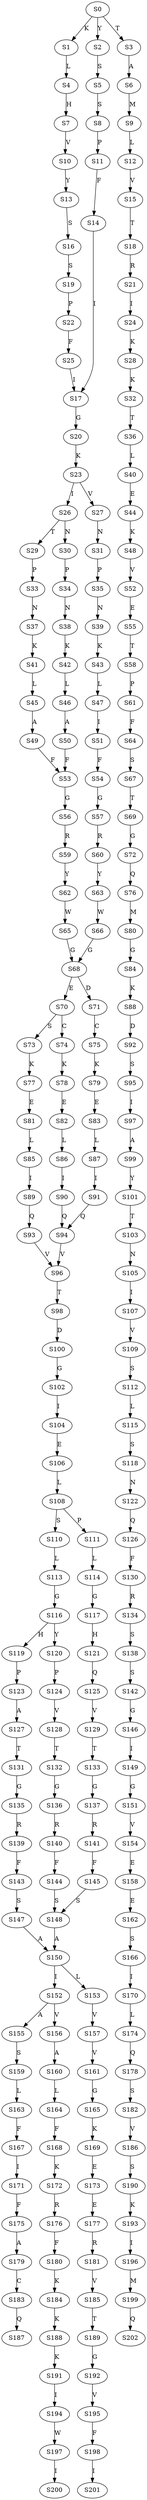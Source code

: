 strict digraph  {
	S0 -> S1 [ label = K ];
	S0 -> S2 [ label = Y ];
	S0 -> S3 [ label = T ];
	S1 -> S4 [ label = L ];
	S2 -> S5 [ label = S ];
	S3 -> S6 [ label = A ];
	S4 -> S7 [ label = H ];
	S5 -> S8 [ label = S ];
	S6 -> S9 [ label = M ];
	S7 -> S10 [ label = V ];
	S8 -> S11 [ label = P ];
	S9 -> S12 [ label = L ];
	S10 -> S13 [ label = Y ];
	S11 -> S14 [ label = F ];
	S12 -> S15 [ label = V ];
	S13 -> S16 [ label = S ];
	S14 -> S17 [ label = I ];
	S15 -> S18 [ label = T ];
	S16 -> S19 [ label = S ];
	S17 -> S20 [ label = G ];
	S18 -> S21 [ label = R ];
	S19 -> S22 [ label = P ];
	S20 -> S23 [ label = K ];
	S21 -> S24 [ label = I ];
	S22 -> S25 [ label = F ];
	S23 -> S26 [ label = I ];
	S23 -> S27 [ label = V ];
	S24 -> S28 [ label = K ];
	S25 -> S17 [ label = I ];
	S26 -> S29 [ label = T ];
	S26 -> S30 [ label = N ];
	S27 -> S31 [ label = N ];
	S28 -> S32 [ label = K ];
	S29 -> S33 [ label = P ];
	S30 -> S34 [ label = P ];
	S31 -> S35 [ label = P ];
	S32 -> S36 [ label = T ];
	S33 -> S37 [ label = N ];
	S34 -> S38 [ label = N ];
	S35 -> S39 [ label = N ];
	S36 -> S40 [ label = L ];
	S37 -> S41 [ label = K ];
	S38 -> S42 [ label = K ];
	S39 -> S43 [ label = K ];
	S40 -> S44 [ label = E ];
	S41 -> S45 [ label = L ];
	S42 -> S46 [ label = L ];
	S43 -> S47 [ label = L ];
	S44 -> S48 [ label = K ];
	S45 -> S49 [ label = A ];
	S46 -> S50 [ label = A ];
	S47 -> S51 [ label = I ];
	S48 -> S52 [ label = V ];
	S49 -> S53 [ label = F ];
	S50 -> S53 [ label = F ];
	S51 -> S54 [ label = F ];
	S52 -> S55 [ label = E ];
	S53 -> S56 [ label = G ];
	S54 -> S57 [ label = G ];
	S55 -> S58 [ label = T ];
	S56 -> S59 [ label = R ];
	S57 -> S60 [ label = R ];
	S58 -> S61 [ label = P ];
	S59 -> S62 [ label = Y ];
	S60 -> S63 [ label = Y ];
	S61 -> S64 [ label = F ];
	S62 -> S65 [ label = W ];
	S63 -> S66 [ label = W ];
	S64 -> S67 [ label = S ];
	S65 -> S68 [ label = G ];
	S66 -> S68 [ label = G ];
	S67 -> S69 [ label = T ];
	S68 -> S70 [ label = E ];
	S68 -> S71 [ label = D ];
	S69 -> S72 [ label = G ];
	S70 -> S73 [ label = S ];
	S70 -> S74 [ label = C ];
	S71 -> S75 [ label = C ];
	S72 -> S76 [ label = Q ];
	S73 -> S77 [ label = K ];
	S74 -> S78 [ label = K ];
	S75 -> S79 [ label = K ];
	S76 -> S80 [ label = M ];
	S77 -> S81 [ label = E ];
	S78 -> S82 [ label = E ];
	S79 -> S83 [ label = E ];
	S80 -> S84 [ label = G ];
	S81 -> S85 [ label = L ];
	S82 -> S86 [ label = L ];
	S83 -> S87 [ label = L ];
	S84 -> S88 [ label = K ];
	S85 -> S89 [ label = I ];
	S86 -> S90 [ label = I ];
	S87 -> S91 [ label = I ];
	S88 -> S92 [ label = D ];
	S89 -> S93 [ label = Q ];
	S90 -> S94 [ label = Q ];
	S91 -> S94 [ label = Q ];
	S92 -> S95 [ label = S ];
	S93 -> S96 [ label = V ];
	S94 -> S96 [ label = V ];
	S95 -> S97 [ label = I ];
	S96 -> S98 [ label = T ];
	S97 -> S99 [ label = A ];
	S98 -> S100 [ label = D ];
	S99 -> S101 [ label = Y ];
	S100 -> S102 [ label = G ];
	S101 -> S103 [ label = T ];
	S102 -> S104 [ label = I ];
	S103 -> S105 [ label = N ];
	S104 -> S106 [ label = E ];
	S105 -> S107 [ label = I ];
	S106 -> S108 [ label = L ];
	S107 -> S109 [ label = V ];
	S108 -> S110 [ label = S ];
	S108 -> S111 [ label = P ];
	S109 -> S112 [ label = S ];
	S110 -> S113 [ label = L ];
	S111 -> S114 [ label = L ];
	S112 -> S115 [ label = L ];
	S113 -> S116 [ label = G ];
	S114 -> S117 [ label = G ];
	S115 -> S118 [ label = S ];
	S116 -> S119 [ label = H ];
	S116 -> S120 [ label = Y ];
	S117 -> S121 [ label = H ];
	S118 -> S122 [ label = N ];
	S119 -> S123 [ label = P ];
	S120 -> S124 [ label = P ];
	S121 -> S125 [ label = Q ];
	S122 -> S126 [ label = Q ];
	S123 -> S127 [ label = A ];
	S124 -> S128 [ label = V ];
	S125 -> S129 [ label = V ];
	S126 -> S130 [ label = F ];
	S127 -> S131 [ label = T ];
	S128 -> S132 [ label = T ];
	S129 -> S133 [ label = T ];
	S130 -> S134 [ label = R ];
	S131 -> S135 [ label = G ];
	S132 -> S136 [ label = G ];
	S133 -> S137 [ label = G ];
	S134 -> S138 [ label = S ];
	S135 -> S139 [ label = R ];
	S136 -> S140 [ label = R ];
	S137 -> S141 [ label = R ];
	S138 -> S142 [ label = S ];
	S139 -> S143 [ label = F ];
	S140 -> S144 [ label = F ];
	S141 -> S145 [ label = F ];
	S142 -> S146 [ label = G ];
	S143 -> S147 [ label = S ];
	S144 -> S148 [ label = S ];
	S145 -> S148 [ label = S ];
	S146 -> S149 [ label = I ];
	S147 -> S150 [ label = A ];
	S148 -> S150 [ label = A ];
	S149 -> S151 [ label = G ];
	S150 -> S152 [ label = I ];
	S150 -> S153 [ label = L ];
	S151 -> S154 [ label = V ];
	S152 -> S155 [ label = A ];
	S152 -> S156 [ label = V ];
	S153 -> S157 [ label = V ];
	S154 -> S158 [ label = E ];
	S155 -> S159 [ label = S ];
	S156 -> S160 [ label = A ];
	S157 -> S161 [ label = V ];
	S158 -> S162 [ label = E ];
	S159 -> S163 [ label = L ];
	S160 -> S164 [ label = L ];
	S161 -> S165 [ label = G ];
	S162 -> S166 [ label = S ];
	S163 -> S167 [ label = F ];
	S164 -> S168 [ label = F ];
	S165 -> S169 [ label = K ];
	S166 -> S170 [ label = I ];
	S167 -> S171 [ label = I ];
	S168 -> S172 [ label = K ];
	S169 -> S173 [ label = E ];
	S170 -> S174 [ label = L ];
	S171 -> S175 [ label = F ];
	S172 -> S176 [ label = R ];
	S173 -> S177 [ label = E ];
	S174 -> S178 [ label = Q ];
	S175 -> S179 [ label = A ];
	S176 -> S180 [ label = F ];
	S177 -> S181 [ label = R ];
	S178 -> S182 [ label = S ];
	S179 -> S183 [ label = C ];
	S180 -> S184 [ label = K ];
	S181 -> S185 [ label = V ];
	S182 -> S186 [ label = V ];
	S183 -> S187 [ label = Q ];
	S184 -> S188 [ label = K ];
	S185 -> S189 [ label = T ];
	S186 -> S190 [ label = S ];
	S188 -> S191 [ label = K ];
	S189 -> S192 [ label = G ];
	S190 -> S193 [ label = K ];
	S191 -> S194 [ label = I ];
	S192 -> S195 [ label = V ];
	S193 -> S196 [ label = I ];
	S194 -> S197 [ label = W ];
	S195 -> S198 [ label = F ];
	S196 -> S199 [ label = M ];
	S197 -> S200 [ label = I ];
	S198 -> S201 [ label = I ];
	S199 -> S202 [ label = Q ];
}
